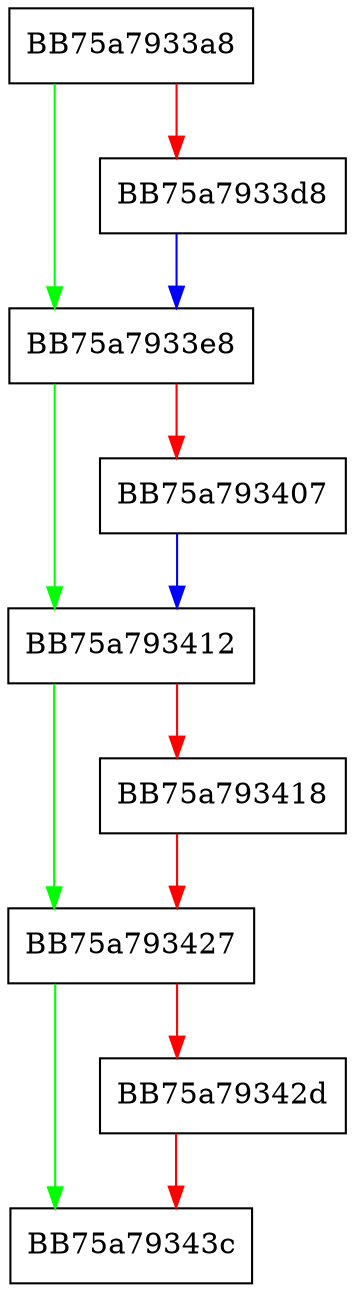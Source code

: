 digraph wcstombs_s {
  node [shape="box"];
  graph [splines=ortho];
  BB75a7933a8 -> BB75a7933e8 [color="green"];
  BB75a7933a8 -> BB75a7933d8 [color="red"];
  BB75a7933d8 -> BB75a7933e8 [color="blue"];
  BB75a7933e8 -> BB75a793412 [color="green"];
  BB75a7933e8 -> BB75a793407 [color="red"];
  BB75a793407 -> BB75a793412 [color="blue"];
  BB75a793412 -> BB75a793427 [color="green"];
  BB75a793412 -> BB75a793418 [color="red"];
  BB75a793418 -> BB75a793427 [color="red"];
  BB75a793427 -> BB75a79343c [color="green"];
  BB75a793427 -> BB75a79342d [color="red"];
  BB75a79342d -> BB75a79343c [color="red"];
}